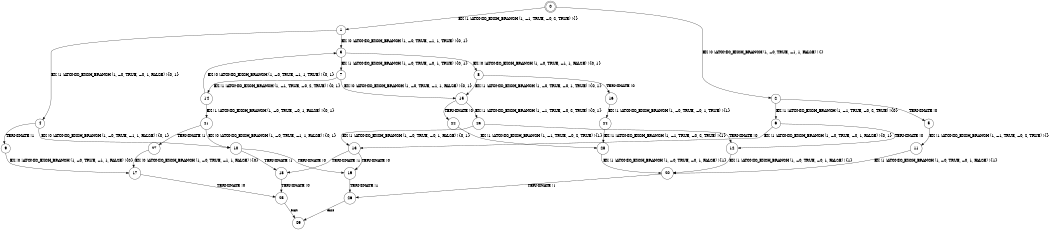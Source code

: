 digraph BCG {
size = "7, 10.5";
center = TRUE;
node [shape = circle];
0 [peripheries = 2];
0 -> 1 [label = "EX !1 !ATOMIC_EXCH_BRANCH (1, +1, TRUE, +0, 2, TRUE) !{}"];
0 -> 2 [label = "EX !0 !ATOMIC_EXCH_BRANCH (1, +0, TRUE, +1, 1, FALSE) !{}"];
1 -> 3 [label = "EX !0 !ATOMIC_EXCH_BRANCH (1, +0, TRUE, +1, 1, TRUE) !{0, 1}"];
1 -> 4 [label = "EX !1 !ATOMIC_EXCH_BRANCH (1, +0, TRUE, +0, 1, FALSE) !{0, 1}"];
2 -> 5 [label = "TERMINATE !0"];
2 -> 6 [label = "EX !1 !ATOMIC_EXCH_BRANCH (1, +1, TRUE, +0, 2, TRUE) !{0}"];
3 -> 7 [label = "EX !1 !ATOMIC_EXCH_BRANCH (1, +0, TRUE, +0, 1, TRUE) !{0, 1}"];
3 -> 8 [label = "EX !0 !ATOMIC_EXCH_BRANCH (1, +0, TRUE, +1, 1, FALSE) !{0, 1}"];
4 -> 9 [label = "TERMINATE !1"];
4 -> 10 [label = "EX !0 !ATOMIC_EXCH_BRANCH (1, +0, TRUE, +1, 1, FALSE) !{0, 1}"];
5 -> 11 [label = "EX !1 !ATOMIC_EXCH_BRANCH (1, +1, TRUE, +0, 2, TRUE) !{}"];
6 -> 12 [label = "TERMINATE !0"];
6 -> 13 [label = "EX !1 !ATOMIC_EXCH_BRANCH (1, +0, TRUE, +0, 1, FALSE) !{0, 1}"];
7 -> 14 [label = "EX !1 !ATOMIC_EXCH_BRANCH (1, +1, TRUE, +0, 2, TRUE) !{0, 1}"];
7 -> 15 [label = "EX !0 !ATOMIC_EXCH_BRANCH (1, +0, TRUE, +1, 1, FALSE) !{0, 1}"];
8 -> 16 [label = "TERMINATE !0"];
8 -> 15 [label = "EX !1 !ATOMIC_EXCH_BRANCH (1, +0, TRUE, +0, 1, TRUE) !{0, 1}"];
9 -> 17 [label = "EX !0 !ATOMIC_EXCH_BRANCH (1, +0, TRUE, +1, 1, FALSE) !{0}"];
10 -> 18 [label = "TERMINATE !1"];
10 -> 19 [label = "TERMINATE !0"];
11 -> 20 [label = "EX !1 !ATOMIC_EXCH_BRANCH (1, +0, TRUE, +0, 1, FALSE) !{1}"];
12 -> 20 [label = "EX !1 !ATOMIC_EXCH_BRANCH (1, +0, TRUE, +0, 1, FALSE) !{1}"];
13 -> 18 [label = "TERMINATE !1"];
13 -> 19 [label = "TERMINATE !0"];
14 -> 21 [label = "EX !1 !ATOMIC_EXCH_BRANCH (1, +0, TRUE, +0, 1, FALSE) !{0, 1}"];
14 -> 3 [label = "EX !0 !ATOMIC_EXCH_BRANCH (1, +0, TRUE, +1, 1, TRUE) !{0, 1}"];
15 -> 22 [label = "TERMINATE !0"];
15 -> 23 [label = "EX !1 !ATOMIC_EXCH_BRANCH (1, +1, TRUE, +0, 2, TRUE) !{0, 1}"];
16 -> 24 [label = "EX !1 !ATOMIC_EXCH_BRANCH (1, +0, TRUE, +0, 1, TRUE) !{1}"];
17 -> 25 [label = "TERMINATE !0"];
18 -> 25 [label = "TERMINATE !0"];
19 -> 26 [label = "TERMINATE !1"];
20 -> 26 [label = "TERMINATE !1"];
21 -> 27 [label = "TERMINATE !1"];
21 -> 10 [label = "EX !0 !ATOMIC_EXCH_BRANCH (1, +0, TRUE, +1, 1, FALSE) !{0, 1}"];
22 -> 28 [label = "EX !1 !ATOMIC_EXCH_BRANCH (1, +1, TRUE, +0, 2, TRUE) !{1}"];
23 -> 12 [label = "TERMINATE !0"];
23 -> 13 [label = "EX !1 !ATOMIC_EXCH_BRANCH (1, +0, TRUE, +0, 1, FALSE) !{0, 1}"];
24 -> 28 [label = "EX !1 !ATOMIC_EXCH_BRANCH (1, +1, TRUE, +0, 2, TRUE) !{1}"];
25 -> 29 [label = "exit"];
26 -> 29 [label = "exit"];
27 -> 17 [label = "EX !0 !ATOMIC_EXCH_BRANCH (1, +0, TRUE, +1, 1, FALSE) !{0}"];
28 -> 20 [label = "EX !1 !ATOMIC_EXCH_BRANCH (1, +0, TRUE, +0, 1, FALSE) !{1}"];
}
